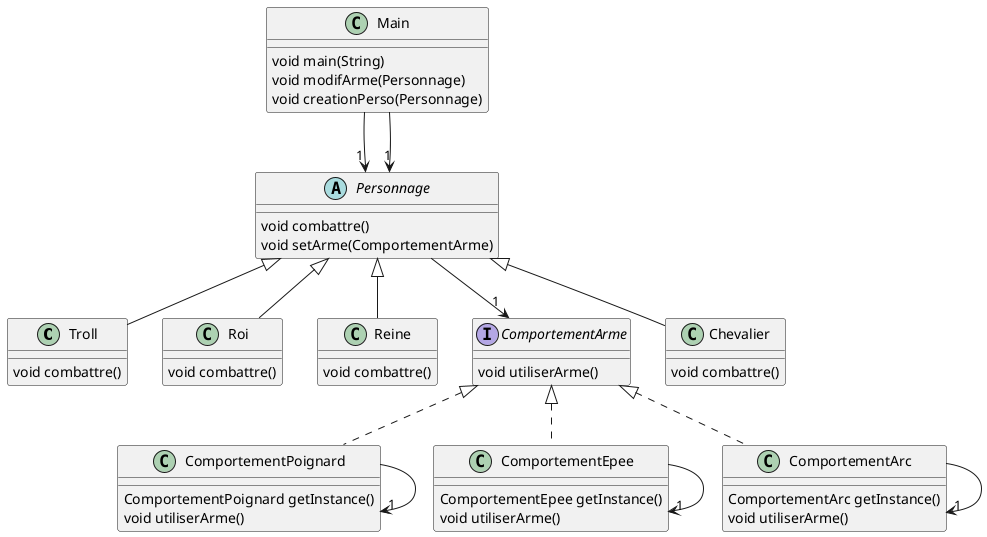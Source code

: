 @startuml

' definitions
' -----------

' package "Jeuxdaventure"
class Troll
class Roi
class Reine
abstract Personnage
class Main
class ComportementPoignard
class ComportementEpee
interface ComportementArme
class ComportementArc
class Chevalier
' end package

' content
' -------

' Reine:
Personnage <|-- Reine
Reine : void combattre()

' Chevalier:
Personnage <|-- Chevalier
Chevalier : void combattre()

' Personnage:
Personnage --> "1" ComportementArme
Personnage : void combattre()
Personnage : void setArme(ComportementArme)

' ComportementArme:
ComportementArme : void utiliserArme()

' ComportementEpee:
ComportementArme <|.. ComportementEpee
ComportementEpee --> "1" ComportementEpee
ComportementEpee : ComportementEpee getInstance()
ComportementEpee : void utiliserArme()

' Roi:
Personnage <|-- Roi
Roi : void combattre()

' ComportementPoignard:
ComportementArme <|.. ComportementPoignard
ComportementPoignard --> "1" ComportementPoignard
ComportementPoignard : ComportementPoignard getInstance()
ComportementPoignard : void utiliserArme()

' Main:
Main --> "1" Personnage
Main --> "1" Personnage
Main : void main(String)
Main : void modifArme(Personnage)
Main : void creationPerso(Personnage)

' Troll:
Personnage <|-- Troll
Troll : void combattre()

' ComportementArc:
ComportementArme <|.. ComportementArc
ComportementArc --> "1" ComportementArc
ComportementArc : ComportementArc getInstance()
ComportementArc : void utiliserArme()

@enduml
